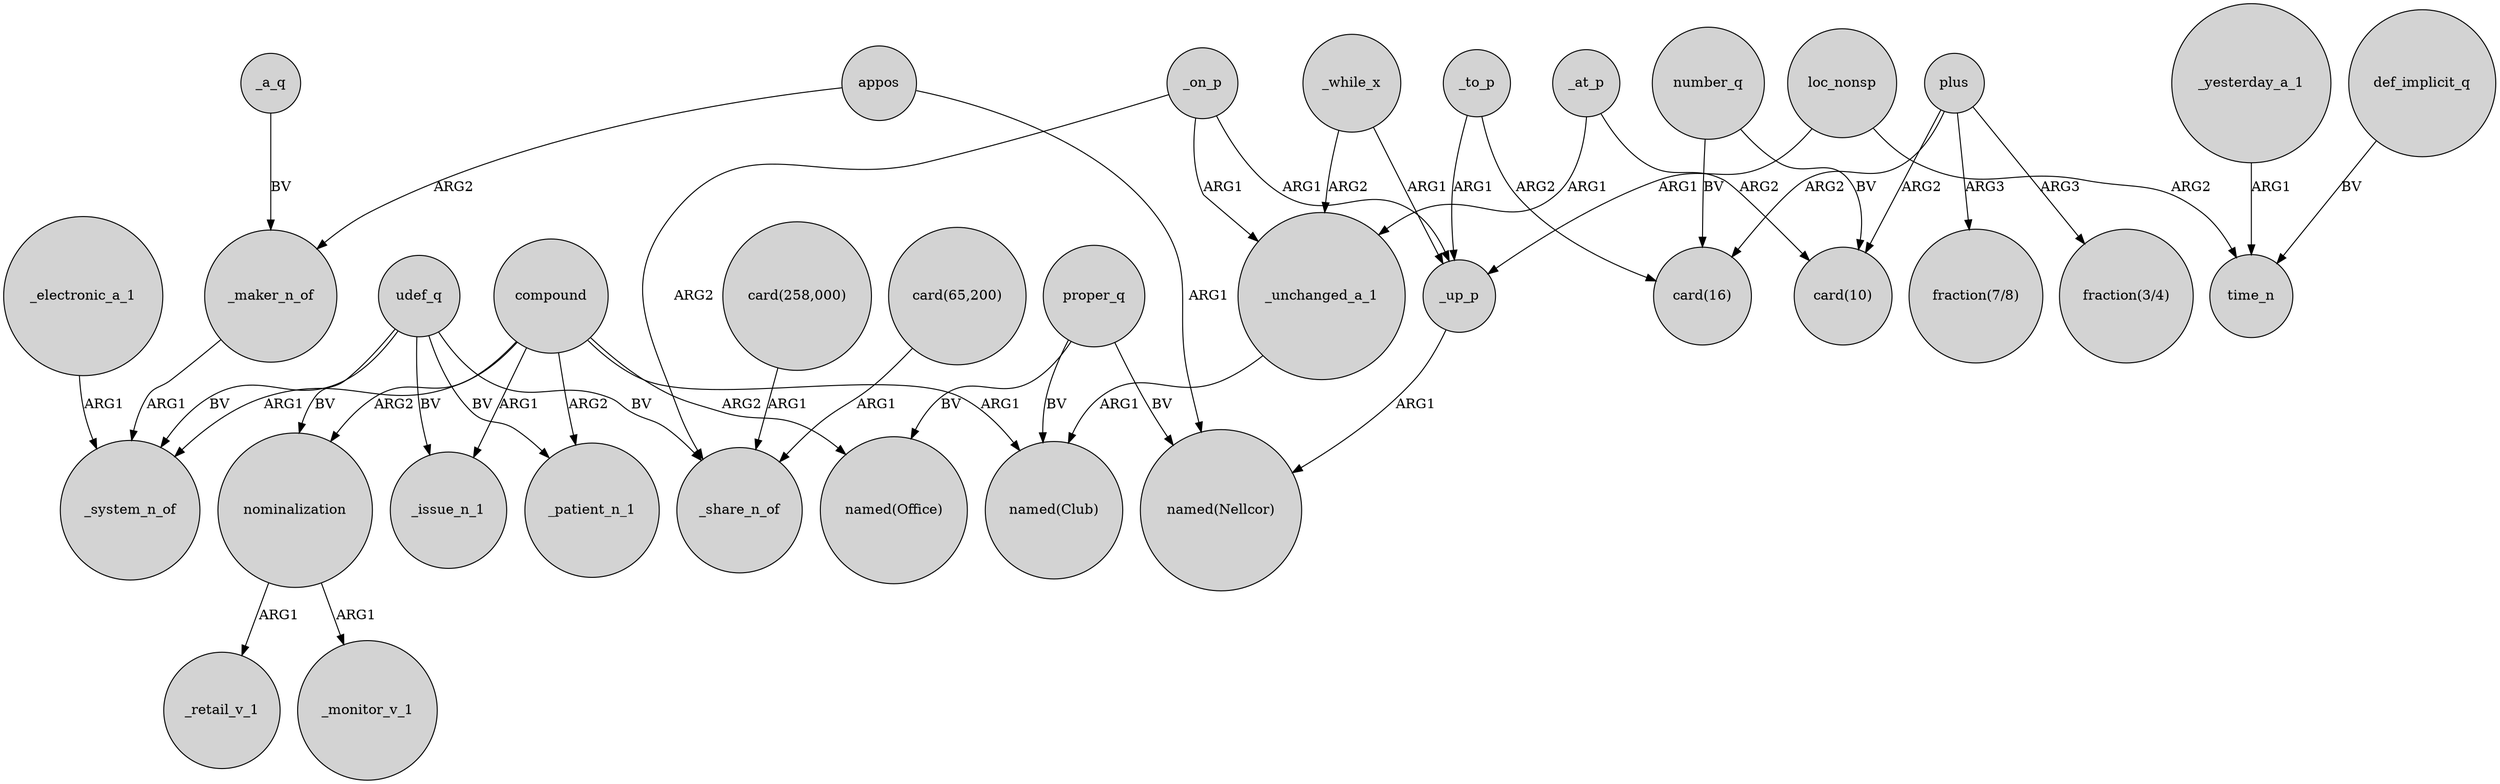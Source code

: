 digraph {
	node [shape=circle style=filled]
	compound -> _system_n_of [label=ARG1]
	nominalization -> _retail_v_1 [label=ARG1]
	proper_q -> "named(Nellcor)" [label=BV]
	udef_q -> _patient_n_1 [label=BV]
	"card(258,000)" -> _share_n_of [label=ARG1]
	loc_nonsp -> _up_p [label=ARG1]
	_at_p -> _unchanged_a_1 [label=ARG1]
	_on_p -> _unchanged_a_1 [label=ARG1]
	udef_q -> nominalization [label=BV]
	proper_q -> "named(Club)" [label=BV]
	_to_p -> "card(16)" [label=ARG2]
	_yesterday_a_1 -> time_n [label=ARG1]
	nominalization -> _monitor_v_1 [label=ARG1]
	compound -> nominalization [label=ARG2]
	_to_p -> _up_p [label=ARG1]
	_electronic_a_1 -> _system_n_of [label=ARG1]
	_while_x -> _unchanged_a_1 [label=ARG2]
	compound -> _patient_n_1 [label=ARG2]
	_unchanged_a_1 -> "named(Club)" [label=ARG1]
	appos -> _maker_n_of [label=ARG2]
	udef_q -> _share_n_of [label=BV]
	_while_x -> _up_p [label=ARG1]
	plus -> "fraction(7/8)" [label=ARG3]
	_up_p -> "named(Nellcor)" [label=ARG1]
	proper_q -> "named(Office)" [label=BV]
	udef_q -> _system_n_of [label=BV]
	plus -> "card(16)" [label=ARG2]
	udef_q -> _issue_n_1 [label=BV]
	number_q -> "card(10)" [label=BV]
	loc_nonsp -> time_n [label=ARG2]
	plus -> "fraction(3/4)" [label=ARG3]
	_at_p -> "card(10)" [label=ARG2]
	_on_p -> _up_p [label=ARG1]
	appos -> "named(Nellcor)" [label=ARG1]
	_maker_n_of -> _system_n_of [label=ARG1]
	number_q -> "card(16)" [label=BV]
	compound -> "named(Office)" [label=ARG2]
	_a_q -> _maker_n_of [label=BV]
	compound -> _issue_n_1 [label=ARG1]
	def_implicit_q -> time_n [label=BV]
	plus -> "card(10)" [label=ARG2]
	_on_p -> _share_n_of [label=ARG2]
	compound -> "named(Club)" [label=ARG1]
	"card(65,200)" -> _share_n_of [label=ARG1]
}
